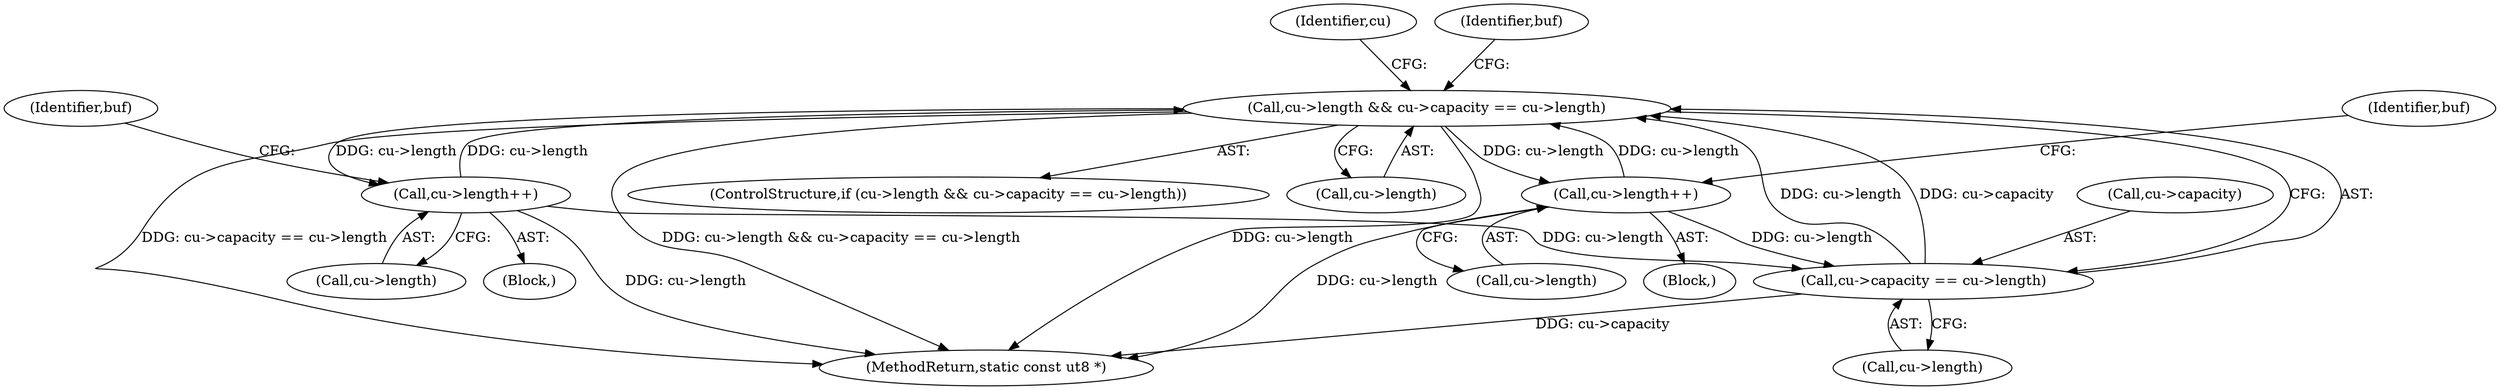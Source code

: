 digraph "0_radare2_2ca9ab45891b6ae8e32b6c28c81eebca059cbe5d_1@pointer" {
"1000150" [label="(Call,cu->length && cu->capacity == cu->length)"];
"1000209" [label="(Call,cu->length++)"];
"1000150" [label="(Call,cu->length && cu->capacity == cu->length)"];
"1000154" [label="(Call,cu->capacity == cu->length)"];
"1000449" [label="(Call,cu->length++)"];
"1000148" [label="(Block,)"];
"1000150" [label="(Call,cu->length && cu->capacity == cu->length)"];
"1000214" [label="(Identifier,buf)"];
"1000155" [label="(Call,cu->capacity)"];
"1000149" [label="(ControlStructure,if (cu->length && cu->capacity == cu->length))"];
"1000151" [label="(Call,cu->length)"];
"1000197" [label="(Block,)"];
"1000163" [label="(Identifier,cu)"];
"1000455" [label="(MethodReturn,static const ut8 *)"];
"1000165" [label="(Identifier,buf)"];
"1000449" [label="(Call,cu->length++)"];
"1000209" [label="(Call,cu->length++)"];
"1000154" [label="(Call,cu->capacity == cu->length)"];
"1000140" [label="(Identifier,buf)"];
"1000158" [label="(Call,cu->length)"];
"1000210" [label="(Call,cu->length)"];
"1000450" [label="(Call,cu->length)"];
"1000150" -> "1000149"  [label="AST: "];
"1000150" -> "1000151"  [label="CFG: "];
"1000150" -> "1000154"  [label="CFG: "];
"1000151" -> "1000150"  [label="AST: "];
"1000154" -> "1000150"  [label="AST: "];
"1000163" -> "1000150"  [label="CFG: "];
"1000165" -> "1000150"  [label="CFG: "];
"1000150" -> "1000455"  [label="DDG: cu->length"];
"1000150" -> "1000455"  [label="DDG: cu->capacity == cu->length"];
"1000150" -> "1000455"  [label="DDG: cu->length && cu->capacity == cu->length"];
"1000209" -> "1000150"  [label="DDG: cu->length"];
"1000154" -> "1000150"  [label="DDG: cu->length"];
"1000154" -> "1000150"  [label="DDG: cu->capacity"];
"1000449" -> "1000150"  [label="DDG: cu->length"];
"1000150" -> "1000209"  [label="DDG: cu->length"];
"1000150" -> "1000449"  [label="DDG: cu->length"];
"1000209" -> "1000197"  [label="AST: "];
"1000209" -> "1000210"  [label="CFG: "];
"1000210" -> "1000209"  [label="AST: "];
"1000214" -> "1000209"  [label="CFG: "];
"1000209" -> "1000455"  [label="DDG: cu->length"];
"1000209" -> "1000154"  [label="DDG: cu->length"];
"1000154" -> "1000158"  [label="CFG: "];
"1000155" -> "1000154"  [label="AST: "];
"1000158" -> "1000154"  [label="AST: "];
"1000154" -> "1000455"  [label="DDG: cu->capacity"];
"1000449" -> "1000154"  [label="DDG: cu->length"];
"1000449" -> "1000148"  [label="AST: "];
"1000449" -> "1000450"  [label="CFG: "];
"1000450" -> "1000449"  [label="AST: "];
"1000140" -> "1000449"  [label="CFG: "];
"1000449" -> "1000455"  [label="DDG: cu->length"];
}
